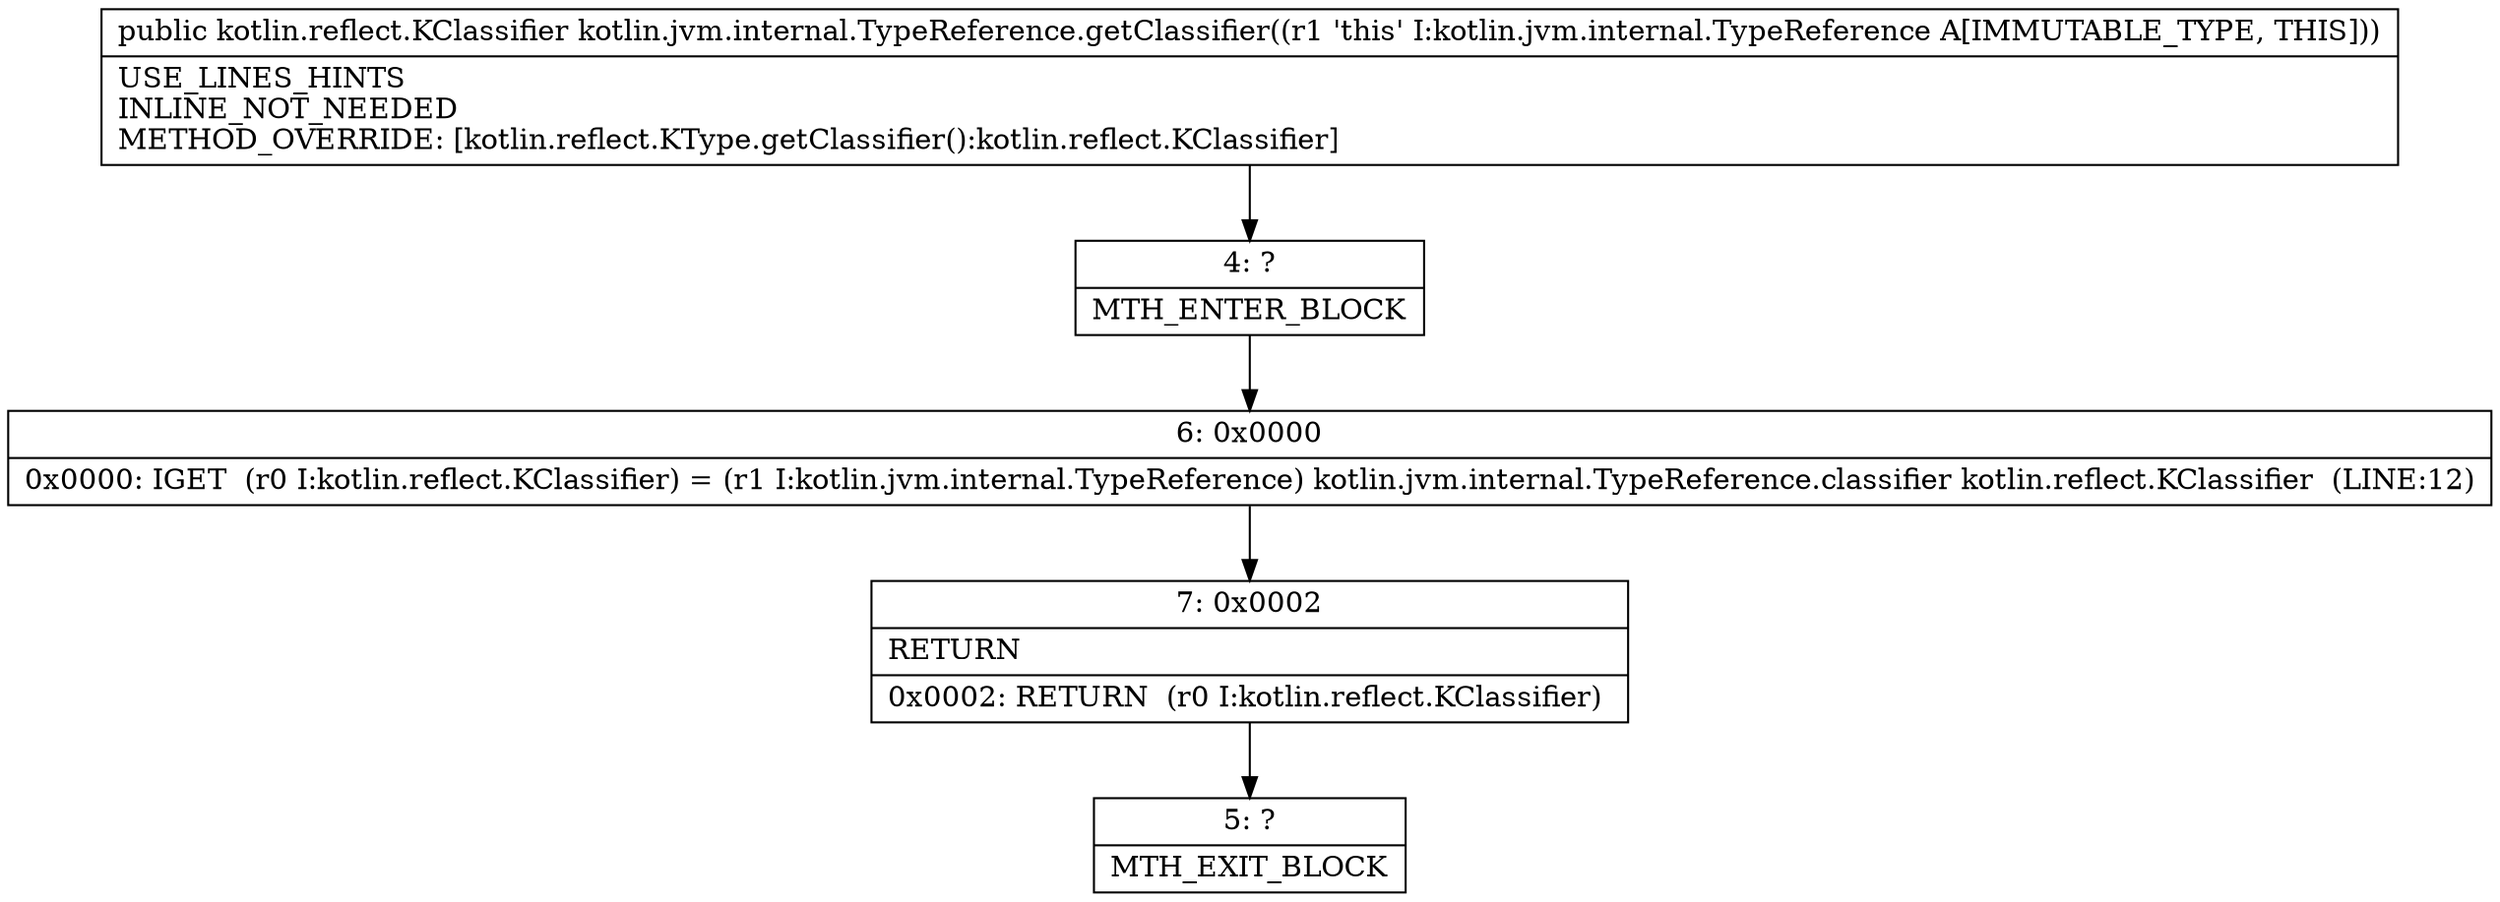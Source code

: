 digraph "CFG forkotlin.jvm.internal.TypeReference.getClassifier()Lkotlin\/reflect\/KClassifier;" {
Node_4 [shape=record,label="{4\:\ ?|MTH_ENTER_BLOCK\l}"];
Node_6 [shape=record,label="{6\:\ 0x0000|0x0000: IGET  (r0 I:kotlin.reflect.KClassifier) = (r1 I:kotlin.jvm.internal.TypeReference) kotlin.jvm.internal.TypeReference.classifier kotlin.reflect.KClassifier  (LINE:12)\l}"];
Node_7 [shape=record,label="{7\:\ 0x0002|RETURN\l|0x0002: RETURN  (r0 I:kotlin.reflect.KClassifier) \l}"];
Node_5 [shape=record,label="{5\:\ ?|MTH_EXIT_BLOCK\l}"];
MethodNode[shape=record,label="{public kotlin.reflect.KClassifier kotlin.jvm.internal.TypeReference.getClassifier((r1 'this' I:kotlin.jvm.internal.TypeReference A[IMMUTABLE_TYPE, THIS]))  | USE_LINES_HINTS\lINLINE_NOT_NEEDED\lMETHOD_OVERRIDE: [kotlin.reflect.KType.getClassifier():kotlin.reflect.KClassifier]\l}"];
MethodNode -> Node_4;Node_4 -> Node_6;
Node_6 -> Node_7;
Node_7 -> Node_5;
}

